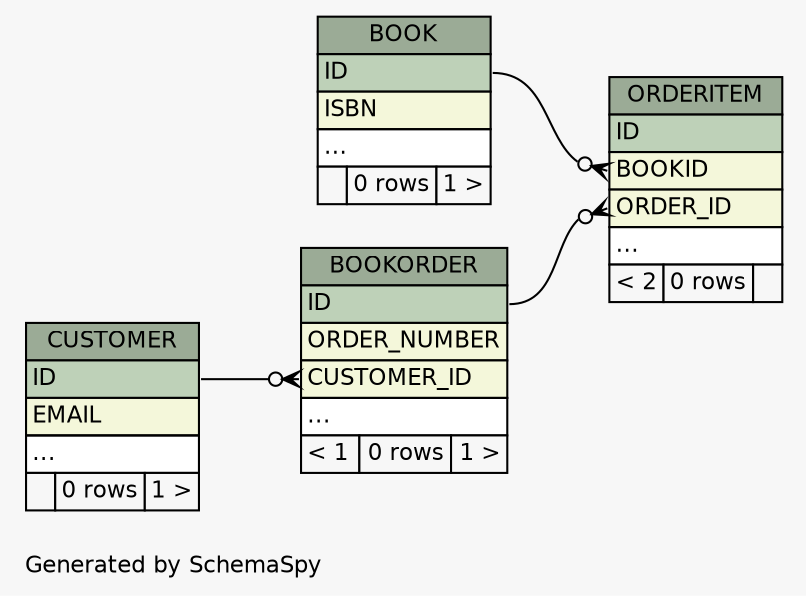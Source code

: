 // dot 2.28.0 on Windows 10 10.0
// SchemaSpy rev 590
digraph "compactRelationshipsDiagram" {
  graph [
    rankdir="RL"
    bgcolor="#f7f7f7"
    label="\nGenerated by SchemaSpy"
    labeljust="l"
    nodesep="0.18"
    ranksep="0.46"
    fontname="Helvetica"
    fontsize="11"
  ];
  node [
    fontname="Helvetica"
    fontsize="11"
    shape="plaintext"
  ];
  edge [
    arrowsize="0.8"
  ];
  "BOOK" [
    label=<
    <TABLE BORDER="0" CELLBORDER="1" CELLSPACING="0" BGCOLOR="#ffffff">
      <TR><TD COLSPAN="3" BGCOLOR="#9bab96" ALIGN="CENTER">BOOK</TD></TR>
      <TR><TD PORT="ID" COLSPAN="3" BGCOLOR="#bed1b8" ALIGN="LEFT">ID</TD></TR>
      <TR><TD PORT="ISBN" COLSPAN="3" BGCOLOR="#f4f7da" ALIGN="LEFT">ISBN</TD></TR>
      <TR><TD PORT="elipses" COLSPAN="3" ALIGN="LEFT">...</TD></TR>
      <TR><TD ALIGN="LEFT" BGCOLOR="#f7f7f7">  </TD><TD ALIGN="RIGHT" BGCOLOR="#f7f7f7">0 rows</TD><TD ALIGN="RIGHT" BGCOLOR="#f7f7f7">1 &gt;</TD></TR>
    </TABLE>>
    URL="tables/BOOK.html"
    tooltip="BOOK"
  ];
  "BOOKORDER" [
    label=<
    <TABLE BORDER="0" CELLBORDER="1" CELLSPACING="0" BGCOLOR="#ffffff">
      <TR><TD COLSPAN="3" BGCOLOR="#9bab96" ALIGN="CENTER">BOOKORDER</TD></TR>
      <TR><TD PORT="ID" COLSPAN="3" BGCOLOR="#bed1b8" ALIGN="LEFT">ID</TD></TR>
      <TR><TD PORT="ORDER_NUMBER" COLSPAN="3" BGCOLOR="#f4f7da" ALIGN="LEFT">ORDER_NUMBER</TD></TR>
      <TR><TD PORT="CUSTOMER_ID" COLSPAN="3" BGCOLOR="#f4f7da" ALIGN="LEFT">CUSTOMER_ID</TD></TR>
      <TR><TD PORT="elipses" COLSPAN="3" ALIGN="LEFT">...</TD></TR>
      <TR><TD ALIGN="LEFT" BGCOLOR="#f7f7f7">&lt; 1</TD><TD ALIGN="RIGHT" BGCOLOR="#f7f7f7">0 rows</TD><TD ALIGN="RIGHT" BGCOLOR="#f7f7f7">1 &gt;</TD></TR>
    </TABLE>>
    URL="tables/BOOKORDER.html"
    tooltip="BOOKORDER"
  ];
  "CUSTOMER" [
    label=<
    <TABLE BORDER="0" CELLBORDER="1" CELLSPACING="0" BGCOLOR="#ffffff">
      <TR><TD COLSPAN="3" BGCOLOR="#9bab96" ALIGN="CENTER">CUSTOMER</TD></TR>
      <TR><TD PORT="ID" COLSPAN="3" BGCOLOR="#bed1b8" ALIGN="LEFT">ID</TD></TR>
      <TR><TD PORT="EMAIL" COLSPAN="3" BGCOLOR="#f4f7da" ALIGN="LEFT">EMAIL</TD></TR>
      <TR><TD PORT="elipses" COLSPAN="3" ALIGN="LEFT">...</TD></TR>
      <TR><TD ALIGN="LEFT" BGCOLOR="#f7f7f7">  </TD><TD ALIGN="RIGHT" BGCOLOR="#f7f7f7">0 rows</TD><TD ALIGN="RIGHT" BGCOLOR="#f7f7f7">1 &gt;</TD></TR>
    </TABLE>>
    URL="tables/CUSTOMER.html"
    tooltip="CUSTOMER"
  ];
  "ORDERITEM" [
    label=<
    <TABLE BORDER="0" CELLBORDER="1" CELLSPACING="0" BGCOLOR="#ffffff">
      <TR><TD COLSPAN="3" BGCOLOR="#9bab96" ALIGN="CENTER">ORDERITEM</TD></TR>
      <TR><TD PORT="ID" COLSPAN="3" BGCOLOR="#bed1b8" ALIGN="LEFT">ID</TD></TR>
      <TR><TD PORT="BOOKID" COLSPAN="3" BGCOLOR="#f4f7da" ALIGN="LEFT">BOOKID</TD></TR>
      <TR><TD PORT="ORDER_ID" COLSPAN="3" BGCOLOR="#f4f7da" ALIGN="LEFT">ORDER_ID</TD></TR>
      <TR><TD PORT="elipses" COLSPAN="3" ALIGN="LEFT">...</TD></TR>
      <TR><TD ALIGN="LEFT" BGCOLOR="#f7f7f7">&lt; 2</TD><TD ALIGN="RIGHT" BGCOLOR="#f7f7f7">0 rows</TD><TD ALIGN="RIGHT" BGCOLOR="#f7f7f7">  </TD></TR>
    </TABLE>>
    URL="tables/ORDERITEM.html"
    tooltip="ORDERITEM"
  ];
  "BOOKORDER":"CUSTOMER_ID":w -> "CUSTOMER":"ID":e [arrowhead=none dir=back arrowtail=crowodot];
  "ORDERITEM":"BOOKID":w -> "BOOK":"ID":e [arrowhead=none dir=back arrowtail=crowodot];
  "ORDERITEM":"ORDER_ID":w -> "BOOKORDER":"ID":e [arrowhead=none dir=back arrowtail=crowodot];
}
